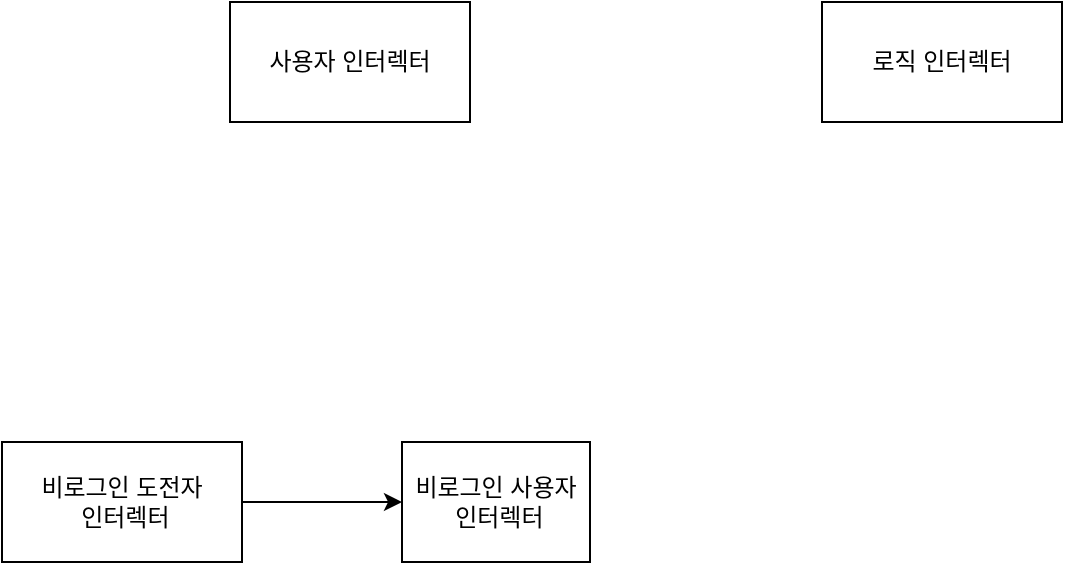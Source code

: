 <mxfile version="18.1.1" type="github">
  <diagram id="3sBF5ixd-NsLtLaLd-Or" name="Page-1">
    <mxGraphModel dx="642" dy="842" grid="1" gridSize="10" guides="1" tooltips="1" connect="1" arrows="1" fold="1" page="1" pageScale="1" pageWidth="827" pageHeight="1169" math="0" shadow="0">
      <root>
        <mxCell id="0" />
        <mxCell id="1" parent="0" />
        <mxCell id="Jtcly0TIuJ4eEbe8TBSp-1" value="사용자 인터렉터" style="rounded=0;whiteSpace=wrap;html=1;" vertex="1" parent="1">
          <mxGeometry x="294" y="320" width="120" height="60" as="geometry" />
        </mxCell>
        <mxCell id="Jtcly0TIuJ4eEbe8TBSp-5" value="비로그인 사용자&lt;br&gt;&amp;nbsp;인터렉터" style="rounded=0;whiteSpace=wrap;html=1;" vertex="1" parent="1">
          <mxGeometry x="380" y="540" width="94" height="60" as="geometry" />
        </mxCell>
        <mxCell id="Jtcly0TIuJ4eEbe8TBSp-11" style="edgeStyle=orthogonalEdgeStyle;rounded=0;orthogonalLoop=1;jettySize=auto;html=1;entryX=0;entryY=0.5;entryDx=0;entryDy=0;" edge="1" parent="1" source="Jtcly0TIuJ4eEbe8TBSp-6" target="Jtcly0TIuJ4eEbe8TBSp-5">
          <mxGeometry relative="1" as="geometry" />
        </mxCell>
        <mxCell id="Jtcly0TIuJ4eEbe8TBSp-6" value="비로그인 도전자&lt;br&gt;&amp;nbsp;인터렉터" style="rounded=0;whiteSpace=wrap;html=1;" vertex="1" parent="1">
          <mxGeometry x="180" y="540" width="120" height="60" as="geometry" />
        </mxCell>
        <mxCell id="Jtcly0TIuJ4eEbe8TBSp-15" value="로직 인터렉터" style="rounded=0;whiteSpace=wrap;html=1;" vertex="1" parent="1">
          <mxGeometry x="590" y="320" width="120" height="60" as="geometry" />
        </mxCell>
      </root>
    </mxGraphModel>
  </diagram>
</mxfile>
